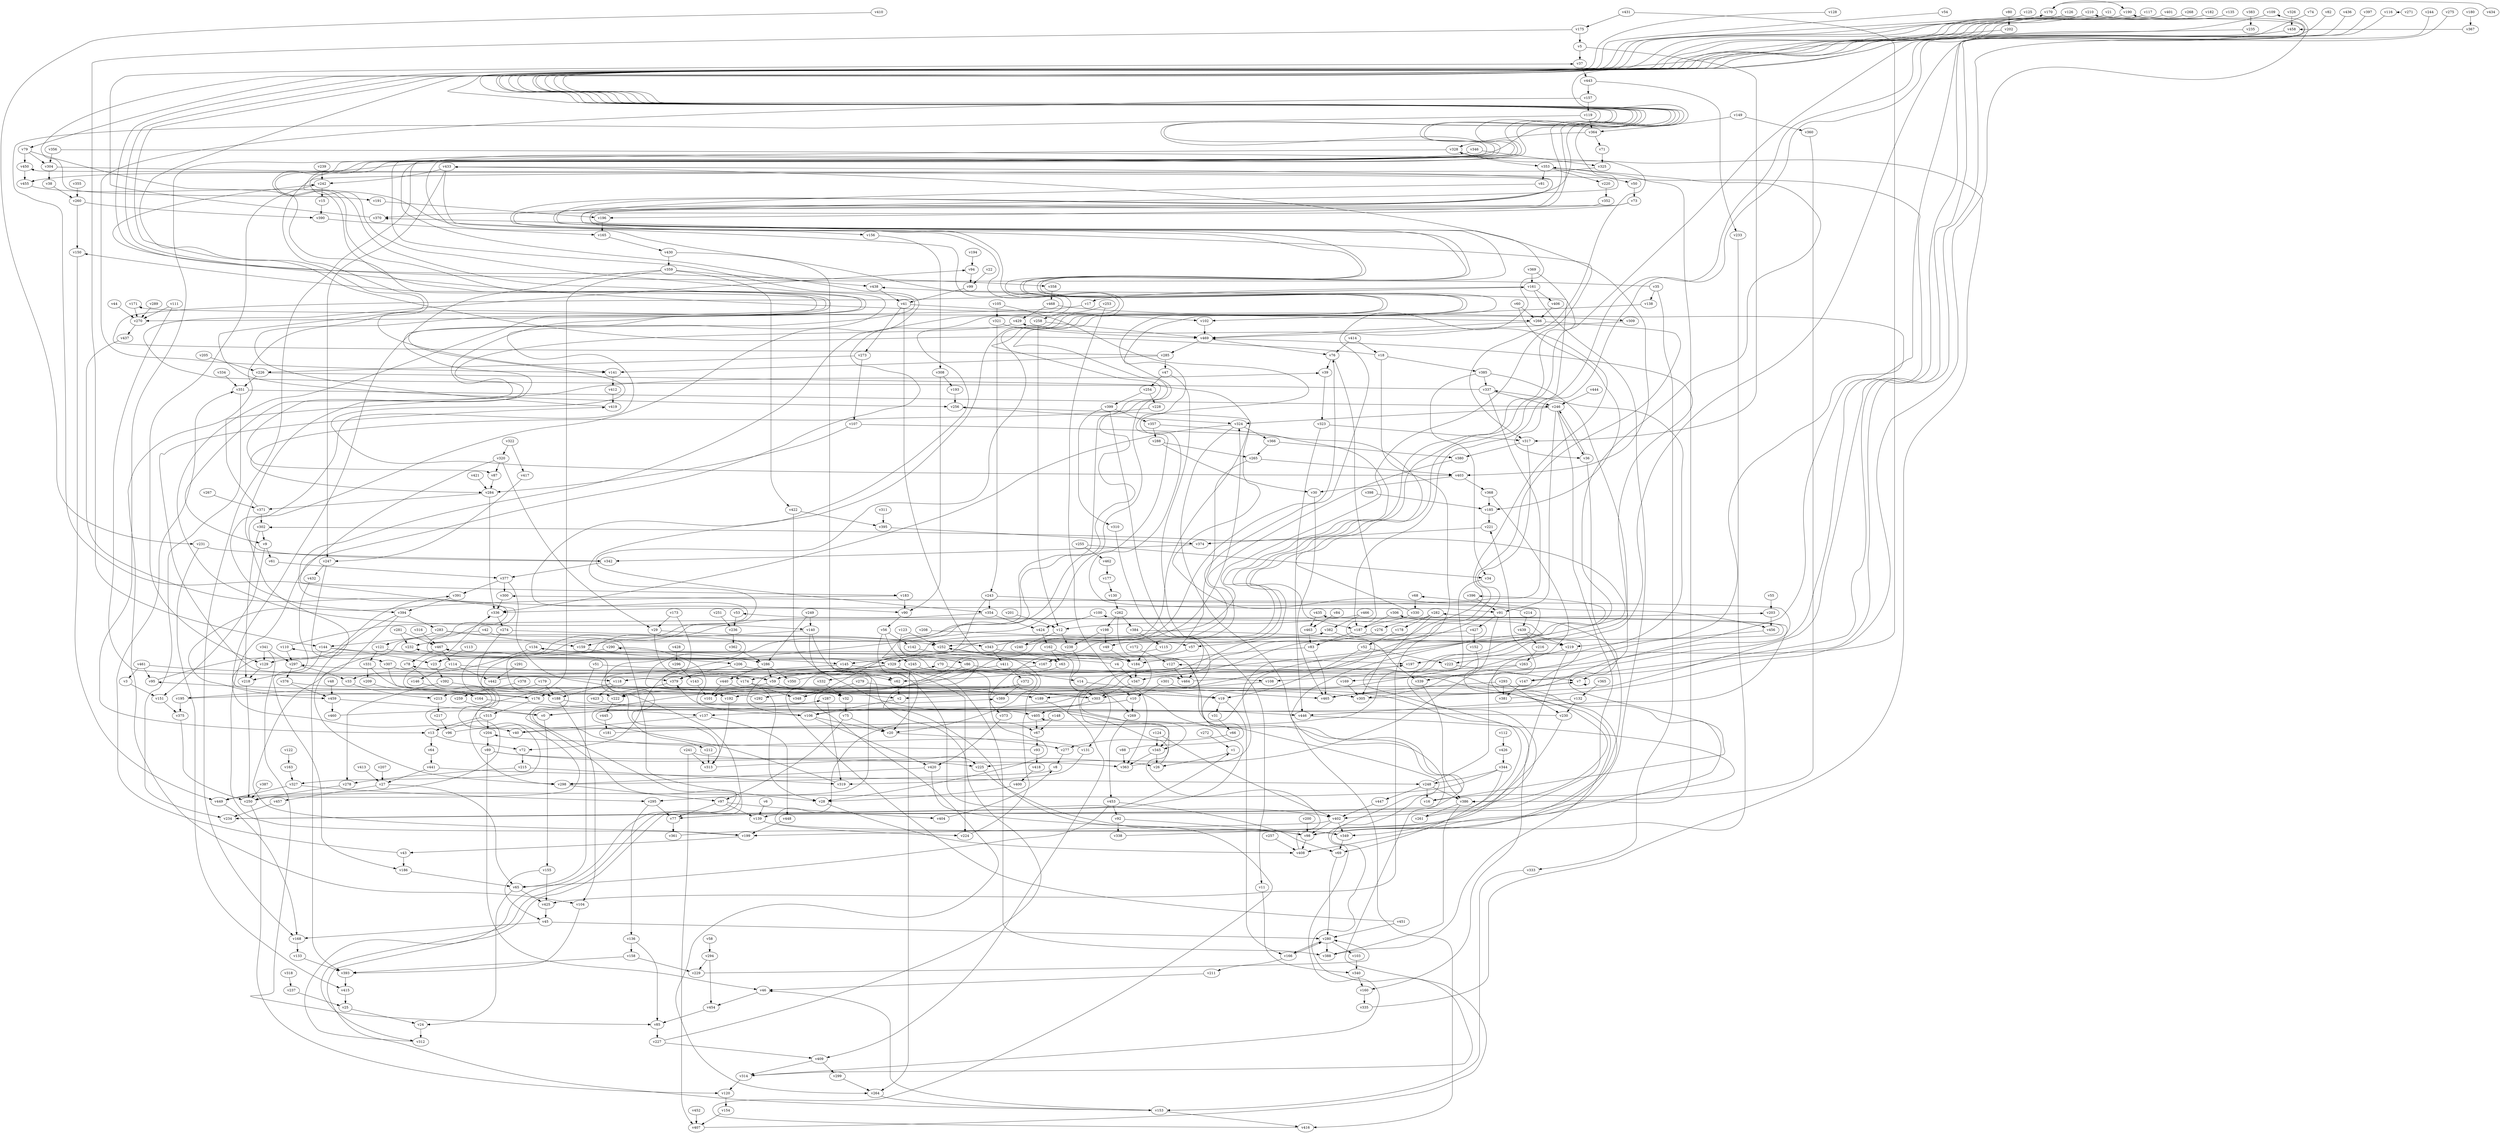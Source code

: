 // Benchmark game 695 - 470 vertices
// time_bound: 142
// targets: v210
digraph G {
    v0 [name="v0", player=0];
    v1 [name="v1", player=0];
    v2 [name="v2", player=0];
    v3 [name="v3", player=0];
    v4 [name="v4", player=0];
    v5 [name="v5", player=0];
    v6 [name="v6", player=0];
    v7 [name="v7", player=1];
    v8 [name="v8", player=1];
    v9 [name="v9", player=1];
    v10 [name="v10", player=1];
    v11 [name="v11", player=1];
    v12 [name="v12", player=0];
    v13 [name="v13", player=1];
    v14 [name="v14", player=1];
    v15 [name="v15", player=1];
    v16 [name="v16", player=0];
    v17 [name="v17", player=0];
    v18 [name="v18", player=1];
    v19 [name="v19", player=1];
    v20 [name="v20", player=1];
    v21 [name="v21", player=1];
    v22 [name="v22", player=1];
    v23 [name="v23", player=1];
    v24 [name="v24", player=0];
    v25 [name="v25", player=1];
    v26 [name="v26", player=0];
    v27 [name="v27", player=0];
    v28 [name="v28", player=0];
    v29 [name="v29", player=0];
    v30 [name="v30", player=1];
    v31 [name="v31", player=0];
    v32 [name="v32", player=1];
    v33 [name="v33", player=1];
    v34 [name="v34", player=1];
    v35 [name="v35", player=0];
    v36 [name="v36", player=1];
    v37 [name="v37", player=1];
    v38 [name="v38", player=0];
    v39 [name="v39", player=0];
    v40 [name="v40", player=1];
    v41 [name="v41", player=0];
    v42 [name="v42", player=1];
    v43 [name="v43", player=0];
    v44 [name="v44", player=0];
    v45 [name="v45", player=1];
    v46 [name="v46", player=0];
    v47 [name="v47", player=0];
    v48 [name="v48", player=1];
    v49 [name="v49", player=0];
    v50 [name="v50", player=1];
    v51 [name="v51", player=1];
    v52 [name="v52", player=1];
    v53 [name="v53", player=1];
    v54 [name="v54", player=1];
    v55 [name="v55", player=0];
    v56 [name="v56", player=0];
    v57 [name="v57", player=0];
    v58 [name="v58", player=1];
    v59 [name="v59", player=1];
    v60 [name="v60", player=0];
    v61 [name="v61", player=0];
    v62 [name="v62", player=1];
    v63 [name="v63", player=1];
    v64 [name="v64", player=0];
    v65 [name="v65", player=0];
    v66 [name="v66", player=1];
    v67 [name="v67", player=0];
    v68 [name="v68", player=0];
    v69 [name="v69", player=1];
    v70 [name="v70", player=0];
    v71 [name="v71", player=0];
    v72 [name="v72", player=1];
    v73 [name="v73", player=1];
    v74 [name="v74", player=0];
    v75 [name="v75", player=1];
    v76 [name="v76", player=1];
    v77 [name="v77", player=1];
    v78 [name="v78", player=1];
    v79 [name="v79", player=1];
    v80 [name="v80", player=1];
    v81 [name="v81", player=0];
    v82 [name="v82", player=0];
    v83 [name="v83", player=0];
    v84 [name="v84", player=0];
    v85 [name="v85", player=0];
    v86 [name="v86", player=1];
    v87 [name="v87", player=1];
    v88 [name="v88", player=1];
    v89 [name="v89", player=1];
    v90 [name="v90", player=1];
    v91 [name="v91", player=1];
    v92 [name="v92", player=0];
    v93 [name="v93", player=1];
    v94 [name="v94", player=0];
    v95 [name="v95", player=0];
    v96 [name="v96", player=1];
    v97 [name="v97", player=1];
    v98 [name="v98", player=1];
    v99 [name="v99", player=1];
    v100 [name="v100", player=1];
    v101 [name="v101", player=0];
    v102 [name="v102", player=0];
    v103 [name="v103", player=1];
    v104 [name="v104", player=1];
    v105 [name="v105", player=1];
    v106 [name="v106", player=1];
    v107 [name="v107", player=1];
    v108 [name="v108", player=0];
    v109 [name="v109", player=0];
    v110 [name="v110", player=1];
    v111 [name="v111", player=1];
    v112 [name="v112", player=1];
    v113 [name="v113", player=1];
    v114 [name="v114", player=1];
    v115 [name="v115", player=0];
    v116 [name="v116", player=0];
    v117 [name="v117", player=0];
    v118 [name="v118", player=0];
    v119 [name="v119", player=1];
    v120 [name="v120", player=1];
    v121 [name="v121", player=0];
    v122 [name="v122", player=0];
    v123 [name="v123", player=1];
    v124 [name="v124", player=0];
    v125 [name="v125", player=1];
    v126 [name="v126", player=1];
    v127 [name="v127", player=0];
    v128 [name="v128", player=1];
    v129 [name="v129", player=1];
    v130 [name="v130", player=0];
    v131 [name="v131", player=0];
    v132 [name="v132", player=0];
    v133 [name="v133", player=1];
    v134 [name="v134", player=0];
    v135 [name="v135", player=0];
    v136 [name="v136", player=0];
    v137 [name="v137", player=1];
    v138 [name="v138", player=1];
    v139 [name="v139", player=0];
    v140 [name="v140", player=1];
    v141 [name="v141", player=0];
    v142 [name="v142", player=0];
    v143 [name="v143", player=1];
    v144 [name="v144", player=0];
    v145 [name="v145", player=0];
    v146 [name="v146", player=0];
    v147 [name="v147", player=1];
    v148 [name="v148", player=1];
    v149 [name="v149", player=1];
    v150 [name="v150", player=1];
    v151 [name="v151", player=1];
    v152 [name="v152", player=1];
    v153 [name="v153", player=0];
    v154 [name="v154", player=1];
    v155 [name="v155", player=0];
    v156 [name="v156", player=0];
    v157 [name="v157", player=0];
    v158 [name="v158", player=0];
    v159 [name="v159", player=0];
    v160 [name="v160", player=0];
    v161 [name="v161", player=0];
    v162 [name="v162", player=0];
    v163 [name="v163", player=1];
    v164 [name="v164", player=1];
    v165 [name="v165", player=0];
    v166 [name="v166", player=1];
    v167 [name="v167", player=1];
    v168 [name="v168", player=1];
    v169 [name="v169", player=0];
    v170 [name="v170", player=0];
    v171 [name="v171", player=1];
    v172 [name="v172", player=1];
    v173 [name="v173", player=0];
    v174 [name="v174", player=0];
    v175 [name="v175", player=0];
    v176 [name="v176", player=1];
    v177 [name="v177", player=0];
    v178 [name="v178", player=0];
    v179 [name="v179", player=1];
    v180 [name="v180", player=1];
    v181 [name="v181", player=0];
    v182 [name="v182", player=1];
    v183 [name="v183", player=0];
    v184 [name="v184", player=1];
    v185 [name="v185", player=1];
    v186 [name="v186", player=0];
    v187 [name="v187", player=0];
    v188 [name="v188", player=1];
    v189 [name="v189", player=0];
    v190 [name="v190", player=1];
    v191 [name="v191", player=0];
    v192 [name="v192", player=0];
    v193 [name="v193", player=0];
    v194 [name="v194", player=0];
    v195 [name="v195", player=0];
    v196 [name="v196", player=0];
    v197 [name="v197", player=0];
    v198 [name="v198", player=0];
    v199 [name="v199", player=0];
    v200 [name="v200", player=1];
    v201 [name="v201", player=0];
    v202 [name="v202", player=0];
    v203 [name="v203", player=0];
    v204 [name="v204", player=0];
    v205 [name="v205", player=0];
    v206 [name="v206", player=1];
    v207 [name="v207", player=1];
    v208 [name="v208", player=0];
    v209 [name="v209", player=0];
    v210 [name="v210", player=0, target=1];
    v211 [name="v211", player=0];
    v212 [name="v212", player=0];
    v213 [name="v213", player=0];
    v214 [name="v214", player=0];
    v215 [name="v215", player=1];
    v216 [name="v216", player=0];
    v217 [name="v217", player=0];
    v218 [name="v218", player=1];
    v219 [name="v219", player=1];
    v220 [name="v220", player=0];
    v221 [name="v221", player=0];
    v222 [name="v222", player=1];
    v223 [name="v223", player=1];
    v224 [name="v224", player=1];
    v225 [name="v225", player=1];
    v226 [name="v226", player=0];
    v227 [name="v227", player=0];
    v228 [name="v228", player=1];
    v229 [name="v229", player=0];
    v230 [name="v230", player=1];
    v231 [name="v231", player=0];
    v232 [name="v232", player=1];
    v233 [name="v233", player=0];
    v234 [name="v234", player=0];
    v235 [name="v235", player=0];
    v236 [name="v236", player=1];
    v237 [name="v237", player=0];
    v238 [name="v238", player=1];
    v239 [name="v239", player=0];
    v240 [name="v240", player=0];
    v241 [name="v241", player=1];
    v242 [name="v242", player=0];
    v243 [name="v243", player=1];
    v244 [name="v244", player=0];
    v245 [name="v245", player=0];
    v246 [name="v246", player=0];
    v247 [name="v247", player=1];
    v248 [name="v248", player=1];
    v249 [name="v249", player=0];
    v250 [name="v250", player=0];
    v251 [name="v251", player=1];
    v252 [name="v252", player=1];
    v253 [name="v253", player=1];
    v254 [name="v254", player=0];
    v255 [name="v255", player=1];
    v256 [name="v256", player=1];
    v257 [name="v257", player=0];
    v258 [name="v258", player=1];
    v259 [name="v259", player=1];
    v260 [name="v260", player=1];
    v261 [name="v261", player=0];
    v262 [name="v262", player=1];
    v263 [name="v263", player=1];
    v264 [name="v264", player=1];
    v265 [name="v265", player=0];
    v266 [name="v266", player=0];
    v267 [name="v267", player=1];
    v268 [name="v268", player=1];
    v269 [name="v269", player=0];
    v270 [name="v270", player=0];
    v271 [name="v271", player=0];
    v272 [name="v272", player=1];
    v273 [name="v273", player=0];
    v274 [name="v274", player=1];
    v275 [name="v275", player=0];
    v276 [name="v276", player=0];
    v277 [name="v277", player=0];
    v278 [name="v278", player=1];
    v279 [name="v279", player=1];
    v280 [name="v280", player=1];
    v281 [name="v281", player=0];
    v282 [name="v282", player=0];
    v283 [name="v283", player=0];
    v284 [name="v284", player=0];
    v285 [name="v285", player=0];
    v286 [name="v286", player=0];
    v287 [name="v287", player=0];
    v288 [name="v288", player=0];
    v289 [name="v289", player=1];
    v290 [name="v290", player=0];
    v291 [name="v291", player=0];
    v292 [name="v292", player=1];
    v293 [name="v293", player=0];
    v294 [name="v294", player=1];
    v295 [name="v295", player=0];
    v296 [name="v296", player=0];
    v297 [name="v297", player=1];
    v298 [name="v298", player=0];
    v299 [name="v299", player=1];
    v300 [name="v300", player=0];
    v301 [name="v301", player=0];
    v302 [name="v302", player=1];
    v303 [name="v303", player=1];
    v304 [name="v304", player=0];
    v305 [name="v305", player=1];
    v306 [name="v306", player=0];
    v307 [name="v307", player=1];
    v308 [name="v308", player=1];
    v309 [name="v309", player=1];
    v310 [name="v310", player=1];
    v311 [name="v311", player=0];
    v312 [name="v312", player=0];
    v313 [name="v313", player=1];
    v314 [name="v314", player=1];
    v315 [name="v315", player=1];
    v316 [name="v316", player=0];
    v317 [name="v317", player=0];
    v318 [name="v318", player=0];
    v319 [name="v319", player=1];
    v320 [name="v320", player=0];
    v321 [name="v321", player=0];
    v322 [name="v322", player=0];
    v323 [name="v323", player=0];
    v324 [name="v324", player=1];
    v325 [name="v325", player=0];
    v326 [name="v326", player=0];
    v327 [name="v327", player=1];
    v328 [name="v328", player=0];
    v329 [name="v329", player=1];
    v330 [name="v330", player=1];
    v331 [name="v331", player=1];
    v332 [name="v332", player=0];
    v333 [name="v333", player=1];
    v334 [name="v334", player=1];
    v335 [name="v335", player=0];
    v336 [name="v336", player=1];
    v337 [name="v337", player=1];
    v338 [name="v338", player=1];
    v339 [name="v339", player=1];
    v340 [name="v340", player=0];
    v341 [name="v341", player=0];
    v342 [name="v342", player=1];
    v343 [name="v343", player=0];
    v344 [name="v344", player=0];
    v345 [name="v345", player=1];
    v346 [name="v346", player=0];
    v347 [name="v347", player=0];
    v348 [name="v348", player=0];
    v349 [name="v349", player=0];
    v350 [name="v350", player=0];
    v351 [name="v351", player=0];
    v352 [name="v352", player=1];
    v353 [name="v353", player=0];
    v354 [name="v354", player=0];
    v355 [name="v355", player=0];
    v356 [name="v356", player=0];
    v357 [name="v357", player=0];
    v358 [name="v358", player=0];
    v359 [name="v359", player=0];
    v360 [name="v360", player=1];
    v361 [name="v361", player=1];
    v362 [name="v362", player=1];
    v363 [name="v363", player=0];
    v364 [name="v364", player=1];
    v365 [name="v365", player=1];
    v366 [name="v366", player=1];
    v367 [name="v367", player=0];
    v368 [name="v368", player=0];
    v369 [name="v369", player=1];
    v370 [name="v370", player=1];
    v371 [name="v371", player=0];
    v372 [name="v372", player=1];
    v373 [name="v373", player=0];
    v374 [name="v374", player=0];
    v375 [name="v375", player=0];
    v376 [name="v376", player=1];
    v377 [name="v377", player=0];
    v378 [name="v378", player=0];
    v379 [name="v379", player=0];
    v380 [name="v380", player=0];
    v381 [name="v381", player=0];
    v382 [name="v382", player=0];
    v383 [name="v383", player=1];
    v384 [name="v384", player=1];
    v385 [name="v385", player=0];
    v386 [name="v386", player=0];
    v387 [name="v387", player=0];
    v388 [name="v388", player=1];
    v389 [name="v389", player=1];
    v390 [name="v390", player=1];
    v391 [name="v391", player=0];
    v392 [name="v392", player=0];
    v393 [name="v393", player=1];
    v394 [name="v394", player=0];
    v395 [name="v395", player=0];
    v396 [name="v396", player=1];
    v397 [name="v397", player=1];
    v398 [name="v398", player=1];
    v399 [name="v399", player=0];
    v400 [name="v400", player=0];
    v401 [name="v401", player=1];
    v402 [name="v402", player=1];
    v403 [name="v403", player=0];
    v404 [name="v404", player=1];
    v405 [name="v405", player=1];
    v406 [name="v406", player=1];
    v407 [name="v407", player=1];
    v408 [name="v408", player=0];
    v409 [name="v409", player=0];
    v410 [name="v410", player=0];
    v411 [name="v411", player=0];
    v412 [name="v412", player=0];
    v413 [name="v413", player=1];
    v414 [name="v414", player=1];
    v415 [name="v415", player=0];
    v416 [name="v416", player=0];
    v417 [name="v417", player=0];
    v418 [name="v418", player=0];
    v419 [name="v419", player=0];
    v420 [name="v420", player=1];
    v421 [name="v421", player=1];
    v422 [name="v422", player=1];
    v423 [name="v423", player=0];
    v424 [name="v424", player=0];
    v425 [name="v425", player=1];
    v426 [name="v426", player=1];
    v427 [name="v427", player=1];
    v428 [name="v428", player=1];
    v429 [name="v429", player=0];
    v430 [name="v430", player=0];
    v431 [name="v431", player=1];
    v432 [name="v432", player=1];
    v433 [name="v433", player=1];
    v434 [name="v434", player=0];
    v435 [name="v435", player=0];
    v436 [name="v436", player=0];
    v437 [name="v437", player=0];
    v438 [name="v438", player=0];
    v439 [name="v439", player=0];
    v440 [name="v440", player=1];
    v441 [name="v441", player=0];
    v442 [name="v442", player=1];
    v443 [name="v443", player=1];
    v444 [name="v444", player=1];
    v445 [name="v445", player=1];
    v446 [name="v446", player=1];
    v447 [name="v447", player=1];
    v448 [name="v448", player=1];
    v449 [name="v449", player=0];
    v450 [name="v450", player=0];
    v451 [name="v451", player=0];
    v452 [name="v452", player=0];
    v453 [name="v453", player=0];
    v454 [name="v454", player=1];
    v455 [name="v455", player=0];
    v456 [name="v456", player=0];
    v457 [name="v457", player=1];
    v458 [name="v458", player=0];
    v459 [name="v459", player=1];
    v460 [name="v460", player=0];
    v461 [name="v461", player=1];
    v462 [name="v462", player=1];
    v463 [name="v463", player=1];
    v464 [name="v464", player=1];
    v465 [name="v465", player=0];
    v466 [name="v466", player=1];
    v467 [name="v467", player=1];
    v468 [name="v468", player=0];
    v469 [name="v469", player=0];

    v0 -> v155;
    v1 -> v26;
    v2 -> v106;
    v3 -> v151;
    v4 -> v232 [constraint="t mod 5 == 4"];
    v5 -> v317;
    v6 -> v139;
    v7 -> v314 [constraint="t mod 2 == 0"];
    v8 -> v298;
    v9 -> v61;
    v10 -> v106 [constraint="t >= 4"];
    v11 -> v340;
    v12 -> v240;
    v13 -> v72;
    v14 -> v19;
    v15 -> v390;
    v16 -> v306 [constraint="t mod 5 == 0"];
    v17 -> v270;
    v18 -> v170 [constraint="t < 7"];
    v19 -> v450 [constraint="t >= 3"];
    v20 -> v277;
    v21 -> v9 [constraint="t >= 3"];
    v22 -> v99;
    v23 -> v392;
    v24 -> v312;
    v25 -> v24;
    v26 -> v405 [constraint="t >= 1"];
    v27 -> v457;
    v28 -> v408;
    v29 -> v252;
    v30 -> v465;
    v31 -> v66;
    v32 -> v75;
    v33 -> v213;
    v34 -> v303;
    v35 -> v242 [constraint="t >= 2"];
    v36 -> v246 [constraint="t >= 4"];
    v37 -> v443;
    v38 -> v260;
    v39 -> v323;
    v40 -> v469 [constraint="t >= 2"];
    v41 -> v273;
    v42 -> v28;
    v43 -> v351;
    v44 -> v270;
    v45 -> v168;
    v46 -> v454;
    v47 -> v11;
    v48 -> v459;
    v49 -> v184 [constraint="t mod 5 == 1"];
    v50 -> v73;
    v51 -> v65;
    v52 -> v223;
    v53 -> v236;
    v54 -> v79 [constraint="t mod 3 == 2"];
    v55 -> v203;
    v56 -> v245;
    v57 -> v167;
    v58 -> v294;
    v59 -> v419 [constraint="t mod 5 == 1"];
    v60 -> v185;
    v61 -> v377;
    v62 -> v2;
    v63 -> v62;
    v64 -> v441;
    v65 -> v425;
    v66 -> v277;
    v67 -> v93;
    v68 -> v330;
    v69 -> v280;
    v70 -> v108;
    v71 -> v325;
    v72 -> v215;
    v73 -> v327 [constraint="t < 12"];
    v74 -> v222 [constraint="t >= 2"];
    v75 -> v20;
    v76 -> v39;
    v77 -> v435 [constraint="t >= 4"];
    v78 -> v449 [constraint="t >= 4"];
    v79 -> v141 [constraint="t < 7"];
    v80 -> v202;
    v81 -> v63 [constraint="t mod 3 == 1"];
    v82 -> v184 [constraint="t >= 5"];
    v83 -> v184;
    v84 -> v463;
    v85 -> v227;
    v86 -> v101;
    v87 -> v284;
    v88 -> v134 [constraint="t < 8"];
    v89 -> v26;
    v90 -> v56;
    v91 -> v427;
    v92 -> v338;
    v93 -> v204 [constraint="t >= 4"];
    v94 -> v99;
    v95 -> v391 [constraint="t mod 2 == 0"];
    v96 -> v396 [constraint="t < 6"];
    v97 -> v404;
    v98 -> v408;
    v99 -> v41;
    v100 -> v424;
    v101 -> v10 [constraint="t < 12"];
    v102 -> v469;
    v103 -> v340;
    v104 -> v393;
    v105 -> v91 [constraint="t >= 3"];
    v106 -> v70 [constraint="t mod 4 == 0"];
    v107 -> v187 [constraint="t >= 1"];
    v108 -> v189;
    v109 -> v86 [constraint="t mod 4 == 1"];
    v110 -> v203 [constraint="t >= 4"];
    v111 -> v379;
    v112 -> v426;
    v113 -> v23;
    v114 -> v442;
    v115 -> v329;
    v116 -> v139 [constraint="t >= 1"];
    v117 -> v403 [constraint="t mod 3 == 0"];
    v118 -> v188;
    v119 -> v183 [constraint="t mod 4 == 3"];
    v120 -> v154;
    v121 -> v331;
    v122 -> v163;
    v123 -> v252;
    v124 -> v345;
    v125 -> v309 [constraint="t >= 4"];
    v126 -> v256 [constraint="t mod 2 == 0"];
    v127 -> v464;
    v128 -> v191 [constraint="t >= 4"];
    v129 -> v218;
    v130 -> v262;
    v131 -> v389 [constraint="t mod 4 == 3"];
    v132 -> v446;
    v133 -> v393;
    v134 -> v33;
    v135 -> v455 [constraint="t < 8"];
    v136 -> v85;
    v137 -> v448;
    v138 -> v102;
    v139 -> v224;
    v140 -> v264;
    v141 -> v412;
    v142 -> v167;
    v143 -> v101;
    v144 -> v153 [constraint="t mod 4 == 3"];
    v145 -> v464;
    v146 -> v314 [constraint="t >= 3"];
    v147 -> v381;
    v148 -> v349 [constraint="t < 6"];
    v149 -> v360;
    v150 -> v449;
    v151 -> v375;
    v152 -> v305;
    v153 -> v46;
    v154 -> v407;
    v155 -> v45 [constraint="t mod 4 == 2"];
    v156 -> v308;
    v157 -> v119;
    v158 -> v393;
    v159 -> v329;
    v160 -> v335;
    v161 -> v406;
    v162 -> v184;
    v163 -> v327;
    v164 -> v137;
    v165 -> v430;
    v166 -> v280;
    v167 -> v118;
    v168 -> v133;
    v169 -> v305;
    v170 -> v190 [constraint="t mod 2 == 1"];
    v171 -> v270;
    v172 -> v127;
    v173 -> v29;
    v174 -> v348;
    v175 -> v5;
    v176 -> v95 [constraint="t mod 4 == 0"];
    v177 -> v130;
    v178 -> v52;
    v179 -> v213;
    v180 -> v367;
    v181 -> v67 [constraint="t >= 5"];
    v182 -> v199 [constraint="t mod 2 == 1"];
    v183 -> v459 [constraint="t mod 2 == 0"];
    v184 -> v110 [constraint="t >= 2"];
    v185 -> v221;
    v186 -> v65;
    v187 -> v465 [constraint="t < 15"];
    v188 -> v104;
    v189 -> v409;
    v190 -> v342 [constraint="t >= 5"];
    v191 -> v196;
    v192 -> v313;
    v193 -> v256;
    v194 -> v94;
    v195 -> v53 [constraint="t mod 3 == 2"];
    v196 -> v165;
    v197 -> v347 [constraint="t >= 4"];
    v198 -> v49;
    v199 -> v43;
    v200 -> v98;
    v201 -> v12;
    v202 -> v358 [constraint="t >= 5"];
    v203 -> v456;
    v204 -> v89;
    v205 -> v226;
    v206 -> v402;
    v207 -> v27;
    v208 -> v57;
    v209 -> v164;
    v210 -> v140 [constraint="t mod 2 == 1"];
    v211 -> v46;
    v212 -> v313;
    v213 -> v217;
    v214 -> v256 [constraint="t >= 4"];
    v215 -> v319;
    v216 -> v263;
    v217 -> v96;
    v218 -> v250;
    v219 -> v386 [constraint="t mod 5 == 1"];
    v220 -> v352;
    v221 -> v374;
    v222 -> v467 [constraint="t >= 4"];
    v223 -> v7;
    v224 -> v252;
    v225 -> v98;
    v226 -> v264 [constraint="t >= 2"];
    v227 -> v297 [constraint="t < 5"];
    v228 -> v284 [constraint="t < 8"];
    v229 -> v280 [constraint="t >= 5"];
    v230 -> v379 [constraint="t mod 4 == 3"];
    v231 -> v415;
    v232 -> v370 [constraint="t mod 3 == 2"];
    v233 -> v98;
    v234 -> v1 [constraint="t < 15"];
    v235 -> v354 [constraint="t >= 2"];
    v236 -> v362;
    v237 -> v25;
    v238 -> v131;
    v239 -> v242;
    v240 -> v100 [constraint="t < 15"];
    v241 -> v313;
    v242 -> v15;
    v243 -> v456 [constraint="t < 9"];
    v244 -> v147 [constraint="t < 15"];
    v245 -> v373;
    v246 -> v324;
    v247 -> v307;
    v248 -> v16;
    v249 -> v286;
    v250 -> v120;
    v251 -> v236;
    v252 -> v63;
    v253 -> v258;
    v254 -> v228;
    v255 -> v34 [constraint="t < 8"];
    v256 -> v324;
    v257 -> v408;
    v258 -> v12;
    v259 -> v0;
    v260 -> v150;
    v261 -> v337 [constraint="t < 11"];
    v262 -> v0;
    v263 -> v339;
    v264 -> v153;
    v265 -> v403;
    v266 -> v345 [constraint="t mod 4 == 0"];
    v267 -> v371;
    v268 -> v176 [constraint="t mod 2 == 1"];
    v269 -> v453;
    v270 -> v437;
    v271 -> v116 [constraint="t < 14"];
    v272 -> v1;
    v273 -> v107;
    v274 -> v343;
    v275 -> v147 [constraint="t < 12"];
    v276 -> v57;
    v277 -> v8;
    v278 -> v250;
    v279 -> v348;
    v280 -> v388;
    v281 -> v467;
    v282 -> v178;
    v283 -> v212 [constraint="t < 8"];
    v284 -> v336;
    v285 -> v161 [constraint="t >= 2"];
    v286 -> v59;
    v287 -> v319;
    v288 -> v265;
    v289 -> v270;
    v290 -> v129;
    v291 -> v442;
    v292 -> v336;
    v293 -> v230;
    v294 -> v229;
    v295 -> v77;
    v296 -> v143;
    v297 -> v376;
    v298 -> v97;
    v299 -> v264;
    v300 -> v336;
    v301 -> v465;
    v302 -> v218;
    v303 -> v197 [constraint="t >= 4"];
    v304 -> v169 [constraint="t >= 1"];
    v305 -> v210 [constraint="t < 7"];
    v306 -> v187;
    v307 -> v174;
    v308 -> v90;
    v309 -> v469;
    v310 -> v2;
    v311 -> v395;
    v312 -> v287 [constraint="t >= 4"];
    v313 -> v225 [constraint="t < 11"];
    v314 -> v120;
    v315 -> v13;
    v316 -> v467;
    v317 -> v345 [constraint="t < 11"];
    v318 -> v237;
    v319 -> v7 [constraint="t < 9"];
    v320 -> v29;
    v321 -> v469;
    v322 -> v320;
    v323 -> v446;
    v324 -> v336 [constraint="t mod 2 == 1"];
    v325 -> v104 [constraint="t < 9"];
    v326 -> v458;
    v327 -> v295;
    v328 -> v168;
    v329 -> v313 [constraint="t >= 5"];
    v330 -> v438 [constraint="t < 15"];
    v331 -> v209;
    v332 -> v32;
    v333 -> v153;
    v334 -> v351;
    v335 -> v328 [constraint="t < 7"];
    v336 -> v274;
    v337 -> v94 [constraint="t < 13"];
    v338 -> v127 [constraint="t < 6"];
    v339 -> v386;
    v340 -> v160;
    v341 -> v129;
    v342 -> v377;
    v343 -> v197;
    v344 -> v69;
    v345 -> v363;
    v346 -> v13;
    v347 -> v303;
    v348 -> v303 [constraint="t mod 5 == 0"];
    v349 -> v69;
    v350 -> v353 [constraint="t >= 1"];
    v351 -> v234;
    v352 -> v196;
    v353 -> v220;
    v354 -> v312 [constraint="t < 13"];
    v355 -> v260;
    v356 -> v317 [constraint="t mod 2 == 0"];
    v357 -> v232 [constraint="t mod 3 == 1"];
    v358 -> v468;
    v359 -> v298;
    v360 -> v386;
    v361 -> v302 [constraint="t >= 2"];
    v362 -> v286;
    v363 -> v68 [constraint="t < 9"];
    v364 -> v328;
    v365 -> v132;
    v366 -> v380;
    v367 -> v458 [constraint="t < 6"];
    v368 -> v185;
    v369 -> v49 [constraint="t >= 4"];
    v370 -> v37;
    v371 -> v39 [constraint="t mod 2 == 0"];
    v372 -> v192;
    v373 -> v420;
    v374 -> v342;
    v375 -> v250;
    v376 -> v77 [constraint="t >= 1"];
    v377 -> v2;
    v378 -> v259;
    v379 -> v222;
    v380 -> v28 [constraint="t >= 2"];
    v381 -> v109 [constraint="t >= 5"];
    v382 -> v339;
    v383 -> v235;
    v384 -> v332 [constraint="t >= 2"];
    v385 -> v34;
    v386 -> v388;
    v387 -> v250;
    v388 -> v78 [constraint="t < 14"];
    v389 -> v195 [constraint="t < 12"];
    v390 -> v165;
    v391 -> v394;
    v392 -> v278;
    v393 -> v415;
    v394 -> v393;
    v395 -> v374;
    v396 -> v91;
    v397 -> v36 [constraint="t < 13"];
    v398 -> v185;
    v399 -> v357;
    v400 -> v28;
    v401 -> v394 [constraint="t >= 4"];
    v402 -> v98;
    v403 -> v30;
    v404 -> v8;
    v405 -> v67;
    v406 -> v266;
    v407 -> v290 [constraint="t mod 3 == 1"];
    v408 -> v429 [constraint="t < 14"];
    v409 -> v314;
    v410 -> v231 [constraint="t mod 2 == 1"];
    v411 -> v372;
    v412 -> v419;
    v413 -> v27;
    v414 -> v18;
    v415 -> v25;
    v416 -> v76 [constraint="t >= 3"];
    v417 -> v247;
    v418 -> v400;
    v419 -> v150 [constraint="t mod 4 == 3"];
    v420 -> v349;
    v421 -> v284;
    v422 -> v405;
    v423 -> v234 [constraint="t < 15"];
    v424 -> v162;
    v425 -> v45;
    v426 -> v344;
    v427 -> v252;
    v428 -> v296;
    v429 -> v87 [constraint="t < 6"];
    v430 -> v359;
    v431 -> v175;
    v432 -> v218;
    v433 -> v156;
    v434 -> v170 [constraint="t mod 3 == 2"];
    v435 -> v463;
    v436 -> v187 [constraint="t >= 5"];
    v437 -> v90 [constraint="t mod 2 == 1"];
    v438 -> v41;
    v439 -> v219;
    v440 -> v101;
    v441 -> v248;
    v442 -> v300 [constraint="t < 11"];
    v443 -> v157;
    v444 -> v246;
    v445 -> v181;
    v446 -> v16 [constraint="t < 7"];
    v447 -> v402;
    v448 -> v199;
    v449 -> v433 [constraint="t mod 2 == 1"];
    v450 -> v455;
    v451 -> v382 [constraint="t >= 2"];
    v452 -> v407;
    v453 -> v92;
    v454 -> v85;
    v455 -> v206 [constraint="t mod 3 == 0"];
    v456 -> v219;
    v457 -> v234;
    v458 -> v19 [constraint="t mod 5 == 4"];
    v459 -> v460;
    v460 -> v282 [constraint="t < 5"];
    v461 -> v3;
    v462 -> v177;
    v463 -> v83;
    v464 -> v171 [constraint="t >= 5"];
    v465 -> v190 [constraint="t >= 5"];
    v466 -> v382;
    v467 -> v78;
    v468 -> v266;
    v469 -> v285;
    v273 -> v226;
    v231 -> v342;
    v246 -> v91;
    v371 -> v302;
    v329 -> v388;
    v354 -> v424;
    v430 -> v62;
    v187 -> v83;
    v420 -> v298;
    v75 -> v97;
    v243 -> v354;
    v376 -> v459;
    v41 -> v269;
    v385 -> v7;
    v137 -> v40;
    v195 -> v375;
    v385 -> v337;
    v29 -> v59;
    v86 -> v14;
    v469 -> v76;
    v262 -> v384;
    v409 -> v299;
    v157 -> v141;
    v79 -> v450;
    v47 -> v254;
    v77 -> v361;
    v301 -> v10;
    v248 -> v386;
    v414 -> v76;
    v51 -> v62;
    v329 -> v59;
    v9 -> v151;
    v118 -> v423;
    v174 -> v303;
    v254 -> v399;
    v214 -> v439;
    v105 -> v321;
    v461 -> v118;
    v131 -> v319;
    v10 -> v137;
    v353 -> v81;
    v461 -> v95;
    v260 -> v390;
    v280 -> v103;
    v290 -> v106;
    v384 -> v115;
    v132 -> v230;
    v83 -> v465;
    v56 -> v142;
    v114 -> v146;
    v283 -> v121;
    v341 -> v297;
    v184 -> v347;
    v148 -> v67;
    v43 -> v186;
    v230 -> v349;
    v110 -> v297;
    v307 -> v176;
    v176 -> v315;
    v294 -> v454;
    v136 -> v158;
    v266 -> v469;
    v18 -> v425;
    v328 -> v353;
    v97 -> v139;
    v255 -> v462;
    v262 -> v198;
    v162 -> v63;
    v265 -> v23;
    v35 -> v138;
    v36 -> v98;
    v377 -> v300;
    v293 -> v381;
    v422 -> v395;
    v324 -> v366;
    v144 -> v186;
    v403 -> v368;
    v198 -> v238;
    v353 -> v98;
    v246 -> v36;
    v346 -> v325;
    v173 -> v72;
    v145 -> v379;
    v179 -> v188;
    v88 -> v363;
    v119 -> v364;
    v248 -> v221;
    v359 -> v40;
    v394 -> v283;
    v175 -> v144;
    v161 -> v408;
    v93 -> v418;
    v372 -> v292;
    v399 -> v464;
    v226 -> v351;
    v153 -> v416;
    v377 -> v391;
    v366 -> v265;
    v65 -> v24;
    v324 -> v416;
    v453 -> v69;
    v433 -> v403;
    v359 -> v422;
    v166 -> v211;
    v282 -> v276;
    v344 -> v250;
    v317 -> v380;
    v27 -> v65;
    v183 -> v90;
    v52 -> v19;
    v468 -> v429;
    v45 -> v280;
    v369 -> v161;
    v402 -> v199;
    v89 -> v46;
    v329 -> v224;
    v5 -> v37;
    v459 -> v0;
    v466 -> v12;
    v327 -> v449;
    v337 -> v336;
    v330 -> v187;
    v343 -> v324;
    v368 -> v223;
    v411 -> v174;
    v222 -> v445;
    v351 -> v246;
    v140 -> v159;
    v315 -> v204;
    v114 -> v59;
    v249 -> v140;
    v433 -> v242;
    v359 -> v438;
    v123 -> v20;
    v79 -> v304;
    v19 -> v166;
    v443 -> v233;
    v134 -> v286;
    v121 -> v145;
    v7 -> v7;
    v227 -> v409;
    v320 -> v87;
    v439 -> v216;
    v106 -> v420;
    v140 -> v295;
    v41 -> v102;
    v308 -> v193;
    v18 -> v385;
    v241 -> v407;
    v467 -> v114;
    v283 -> v159;
    v263 -> v108;
    v155 -> v425;
    v13 -> v64;
    v321 -> v243;
    v12 -> v238;
    v392 -> v188;
    v356 -> v304;
    v248 -> v447;
    v345 -> v26;
    v449 -> v168;
    v285 -> v47;
    v451 -> v280;
    v97 -> v77;
    v188 -> v446;
    v431 -> v197;
    v440 -> v28;
    v372 -> v389;
    v331 -> v192;
    v10 -> v269;
    v92 -> v98;
    v91 -> v225;
    v59 -> v176;
    v243 -> v145;
    v161 -> v17;
    v111 -> v270;
    v149 -> v364;
    v364 -> v71;
    v19 -> v31;
    v56 -> v20;
    v144 -> v23;
    v323 -> v317;
    v453 -> v65;
    v124 -> v402;
    v76 -> v219;
    v241 -> v363;
    v60 -> v266;
    v35 -> v333;
    v281 -> v232;
    v279 -> v189;
    v42 -> v144;
    v282 -> v305;
    v89 -> v225;
    v247 -> v432;
    v343 -> v411;
    v344 -> v248;
    v304 -> v38;
    v107 -> v284;
    v357 -> v288;
    v167 -> v59;
    v288 -> v30;
    v246 -> v402;
    v399 -> v310;
    v322 -> v417;
    v297 -> v33;
    v402 -> v349;
    v215 -> v278;
    v242 -> v129;
    v106 -> v20;
    v253 -> v363;
    v394 -> v298;
    v295 -> v136;
    v174 -> v305;
    v441 -> v27;
    v302 -> v9;
    v285 -> v141;
    v258 -> v469;
    v206 -> v379;
    v274 -> v222;
    v341 -> v85;
    v386 -> v261;
    v59 -> v32;
    v286 -> v350;
    v427 -> v152;
    v337 -> v246;
    v73 -> v370;
    v280 -> v166;
    v320 -> v199;
    v284 -> v371;
    v158 -> v229;
    v353 -> v50;
    v303 -> v405;
    v219 -> v160;
    v4 -> v347;
    v433 -> v247;
    v293 -> v465;
    v287 -> v0;
    v286 -> v440;
}
